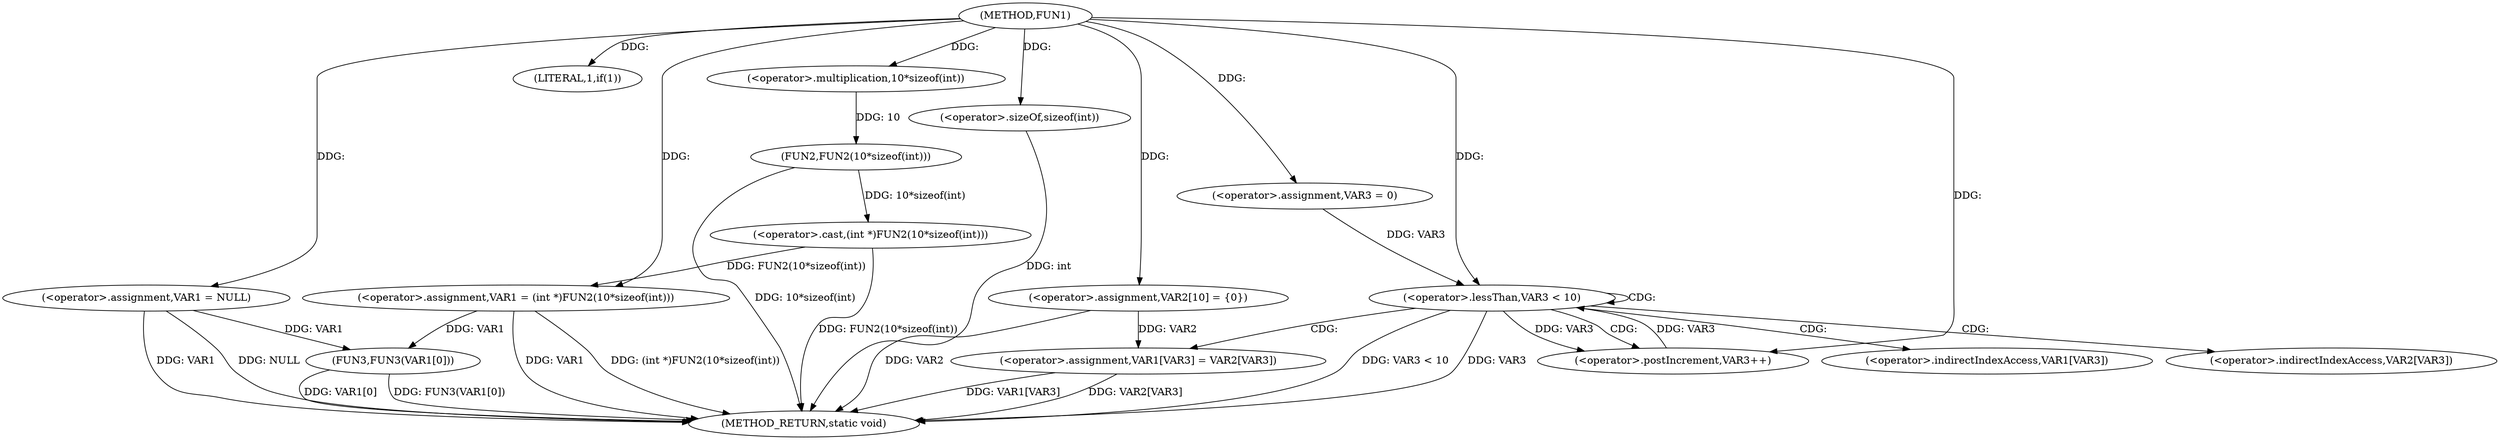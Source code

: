 digraph FUN1 {  
"1000100" [label = "(METHOD,FUN1)" ]
"1000144" [label = "(METHOD_RETURN,static void)" ]
"1000103" [label = "(<operator>.assignment,VAR1 = NULL)" ]
"1000107" [label = "(LITERAL,1,if(1))" ]
"1000109" [label = "(<operator>.assignment,VAR1 = (int *)FUN2(10*sizeof(int)))" ]
"1000111" [label = "(<operator>.cast,(int *)FUN2(10*sizeof(int)))" ]
"1000113" [label = "(FUN2,FUN2(10*sizeof(int)))" ]
"1000114" [label = "(<operator>.multiplication,10*sizeof(int))" ]
"1000116" [label = "(<operator>.sizeOf,sizeof(int))" ]
"1000120" [label = "(<operator>.assignment,VAR2[10] = {0})" ]
"1000124" [label = "(<operator>.assignment,VAR3 = 0)" ]
"1000127" [label = "(<operator>.lessThan,VAR3 < 10)" ]
"1000130" [label = "(<operator>.postIncrement,VAR3++)" ]
"1000133" [label = "(<operator>.assignment,VAR1[VAR3] = VAR2[VAR3])" ]
"1000140" [label = "(FUN3,FUN3(VAR1[0]))" ]
"1000134" [label = "(<operator>.indirectIndexAccess,VAR1[VAR3])" ]
"1000137" [label = "(<operator>.indirectIndexAccess,VAR2[VAR3])" ]
  "1000116" -> "1000144"  [ label = "DDG: int"] 
  "1000103" -> "1000144"  [ label = "DDG: VAR1"] 
  "1000103" -> "1000144"  [ label = "DDG: NULL"] 
  "1000113" -> "1000144"  [ label = "DDG: 10*sizeof(int)"] 
  "1000140" -> "1000144"  [ label = "DDG: VAR1[0]"] 
  "1000140" -> "1000144"  [ label = "DDG: FUN3(VAR1[0])"] 
  "1000120" -> "1000144"  [ label = "DDG: VAR2"] 
  "1000127" -> "1000144"  [ label = "DDG: VAR3 < 10"] 
  "1000127" -> "1000144"  [ label = "DDG: VAR3"] 
  "1000133" -> "1000144"  [ label = "DDG: VAR1[VAR3]"] 
  "1000111" -> "1000144"  [ label = "DDG: FUN2(10*sizeof(int))"] 
  "1000109" -> "1000144"  [ label = "DDG: VAR1"] 
  "1000109" -> "1000144"  [ label = "DDG: (int *)FUN2(10*sizeof(int))"] 
  "1000133" -> "1000144"  [ label = "DDG: VAR2[VAR3]"] 
  "1000100" -> "1000103"  [ label = "DDG: "] 
  "1000100" -> "1000107"  [ label = "DDG: "] 
  "1000111" -> "1000109"  [ label = "DDG: FUN2(10*sizeof(int))"] 
  "1000100" -> "1000109"  [ label = "DDG: "] 
  "1000113" -> "1000111"  [ label = "DDG: 10*sizeof(int)"] 
  "1000114" -> "1000113"  [ label = "DDG: 10"] 
  "1000100" -> "1000114"  [ label = "DDG: "] 
  "1000100" -> "1000116"  [ label = "DDG: "] 
  "1000100" -> "1000120"  [ label = "DDG: "] 
  "1000100" -> "1000124"  [ label = "DDG: "] 
  "1000124" -> "1000127"  [ label = "DDG: VAR3"] 
  "1000130" -> "1000127"  [ label = "DDG: VAR3"] 
  "1000100" -> "1000127"  [ label = "DDG: "] 
  "1000127" -> "1000130"  [ label = "DDG: VAR3"] 
  "1000100" -> "1000130"  [ label = "DDG: "] 
  "1000120" -> "1000133"  [ label = "DDG: VAR2"] 
  "1000103" -> "1000140"  [ label = "DDG: VAR1"] 
  "1000109" -> "1000140"  [ label = "DDG: VAR1"] 
  "1000127" -> "1000137"  [ label = "CDG: "] 
  "1000127" -> "1000130"  [ label = "CDG: "] 
  "1000127" -> "1000133"  [ label = "CDG: "] 
  "1000127" -> "1000127"  [ label = "CDG: "] 
  "1000127" -> "1000134"  [ label = "CDG: "] 
}

